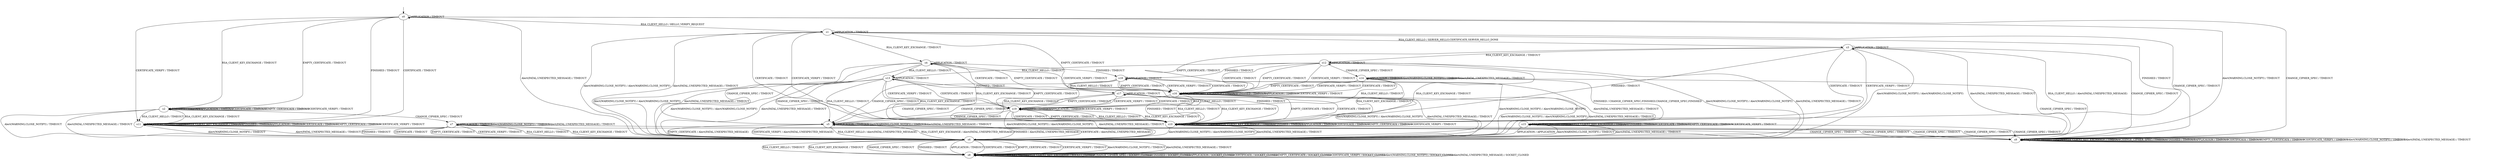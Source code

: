 digraph h6 {
s0 [label="s0"];
s1 [label="s1"];
s2 [label="s2"];
s6 [label="s6"];
s9 [label="s9"];
s11 [label="s11"];
s3 [label="s3"];
s4 [label="s4"];
s7 [label="s7"];
s8 [label="s8"];
s10 [label="s10"];
s16 [label="s16"];
s5 [label="s5"];
s12 [label="s12"];
s13 [label="s13"];
s18 [label="s18"];
s14 [label="s14"];
s17 [label="s17"];
s19 [label="s19"];
s15 [label="s15"];
s0 -> s1 [label="RSA_CLIENT_HELLO / HELLO_VERIFY_REQUEST"];
s0 -> s2 [label="RSA_CLIENT_KEY_EXCHANGE / TIMEOUT"];
s0 -> s9 [label="CHANGE_CIPHER_SPEC / TIMEOUT"];
s0 -> s11 [label="FINISHED / TIMEOUT"];
s0 -> s0 [label="APPLICATION / TIMEOUT"];
s0 -> s11 [label="CERTIFICATE / TIMEOUT"];
s0 -> s2 [label="EMPTY_CERTIFICATE / TIMEOUT"];
s0 -> s11 [label="CERTIFICATE_VERIFY / TIMEOUT"];
s0 -> s6 [label="Alert(WARNING,CLOSE_NOTIFY) / TIMEOUT"];
s0 -> s6 [label="Alert(FATAL,UNEXPECTED_MESSAGE) / TIMEOUT"];
s1 -> s3 [label="RSA_CLIENT_HELLO / SERVER_HELLO,CERTIFICATE,SERVER_HELLO_DONE"];
s1 -> s4 [label="RSA_CLIENT_KEY_EXCHANGE / TIMEOUT"];
s1 -> s9 [label="CHANGE_CIPHER_SPEC / TIMEOUT"];
s1 -> s10 [label="FINISHED / TIMEOUT"];
s1 -> s1 [label="APPLICATION / TIMEOUT"];
s1 -> s10 [label="CERTIFICATE / TIMEOUT"];
s1 -> s16 [label="EMPTY_CERTIFICATE / TIMEOUT"];
s1 -> s10 [label="CERTIFICATE_VERIFY / TIMEOUT"];
s1 -> s6 [label="Alert(WARNING,CLOSE_NOTIFY) / Alert(WARNING,CLOSE_NOTIFY)"];
s1 -> s6 [label="Alert(FATAL,UNEXPECTED_MESSAGE) / TIMEOUT"];
s2 -> s11 [label="RSA_CLIENT_HELLO / TIMEOUT"];
s2 -> s11 [label="RSA_CLIENT_KEY_EXCHANGE / TIMEOUT"];
s2 -> s7 [label="CHANGE_CIPHER_SPEC / TIMEOUT"];
s2 -> s2 [label="FINISHED / TIMEOUT"];
s2 -> s2 [label="APPLICATION / TIMEOUT"];
s2 -> s2 [label="CERTIFICATE / TIMEOUT"];
s2 -> s2 [label="EMPTY_CERTIFICATE / TIMEOUT"];
s2 -> s2 [label="CERTIFICATE_VERIFY / TIMEOUT"];
s2 -> s6 [label="Alert(WARNING,CLOSE_NOTIFY) / TIMEOUT"];
s2 -> s6 [label="Alert(FATAL,UNEXPECTED_MESSAGE) / TIMEOUT"];
s6 -> s8 [label="RSA_CLIENT_HELLO / TIMEOUT"];
s6 -> s8 [label="RSA_CLIENT_KEY_EXCHANGE / TIMEOUT"];
s6 -> s8 [label="CHANGE_CIPHER_SPEC / TIMEOUT"];
s6 -> s8 [label="FINISHED / TIMEOUT"];
s6 -> s8 [label="APPLICATION / TIMEOUT"];
s6 -> s8 [label="CERTIFICATE / TIMEOUT"];
s6 -> s8 [label="EMPTY_CERTIFICATE / TIMEOUT"];
s6 -> s8 [label="CERTIFICATE_VERIFY / TIMEOUT"];
s6 -> s8 [label="Alert(WARNING,CLOSE_NOTIFY) / TIMEOUT"];
s6 -> s8 [label="Alert(FATAL,UNEXPECTED_MESSAGE) / TIMEOUT"];
s9 -> s9 [label="RSA_CLIENT_HELLO / TIMEOUT"];
s9 -> s9 [label="RSA_CLIENT_KEY_EXCHANGE / TIMEOUT"];
s9 -> s9 [label="CHANGE_CIPHER_SPEC / TIMEOUT"];
s9 -> s9 [label="FINISHED / TIMEOUT"];
s9 -> s9 [label="APPLICATION / TIMEOUT"];
s9 -> s9 [label="CERTIFICATE / TIMEOUT"];
s9 -> s9 [label="EMPTY_CERTIFICATE / TIMEOUT"];
s9 -> s9 [label="CERTIFICATE_VERIFY / TIMEOUT"];
s9 -> s9 [label="Alert(WARNING,CLOSE_NOTIFY) / TIMEOUT"];
s9 -> s9 [label="Alert(FATAL,UNEXPECTED_MESSAGE) / TIMEOUT"];
s11 -> s11 [label="RSA_CLIENT_HELLO / TIMEOUT"];
s11 -> s11 [label="RSA_CLIENT_KEY_EXCHANGE / TIMEOUT"];
s11 -> s9 [label="CHANGE_CIPHER_SPEC / TIMEOUT"];
s11 -> s11 [label="FINISHED / TIMEOUT"];
s11 -> s11 [label="APPLICATION / TIMEOUT"];
s11 -> s11 [label="CERTIFICATE / TIMEOUT"];
s11 -> s11 [label="EMPTY_CERTIFICATE / TIMEOUT"];
s11 -> s11 [label="CERTIFICATE_VERIFY / TIMEOUT"];
s11 -> s6 [label="Alert(WARNING,CLOSE_NOTIFY) / TIMEOUT"];
s11 -> s6 [label="Alert(FATAL,UNEXPECTED_MESSAGE) / TIMEOUT"];
s3 -> s6 [label="RSA_CLIENT_HELLO / Alert(FATAL,UNEXPECTED_MESSAGE)"];
s3 -> s12 [label="RSA_CLIENT_KEY_EXCHANGE / TIMEOUT"];
s3 -> s9 [label="CHANGE_CIPHER_SPEC / TIMEOUT"];
s3 -> s10 [label="FINISHED / TIMEOUT"];
s3 -> s3 [label="APPLICATION / TIMEOUT"];
s3 -> s10 [label="CERTIFICATE / TIMEOUT"];
s3 -> s16 [label="EMPTY_CERTIFICATE / TIMEOUT"];
s3 -> s10 [label="CERTIFICATE_VERIFY / TIMEOUT"];
s3 -> s6 [label="Alert(WARNING,CLOSE_NOTIFY) / Alert(WARNING,CLOSE_NOTIFY)"];
s3 -> s6 [label="Alert(FATAL,UNEXPECTED_MESSAGE) / TIMEOUT"];
s4 -> s13 [label="RSA_CLIENT_HELLO / TIMEOUT"];
s4 -> s10 [label="RSA_CLIENT_KEY_EXCHANGE / TIMEOUT"];
s4 -> s5 [label="CHANGE_CIPHER_SPEC / TIMEOUT"];
s4 -> s18 [label="FINISHED / TIMEOUT"];
s4 -> s4 [label="APPLICATION / TIMEOUT"];
s4 -> s16 [label="CERTIFICATE / TIMEOUT"];
s4 -> s16 [label="EMPTY_CERTIFICATE / TIMEOUT"];
s4 -> s16 [label="CERTIFICATE_VERIFY / TIMEOUT"];
s4 -> s6 [label="Alert(WARNING,CLOSE_NOTIFY) / Alert(WARNING,CLOSE_NOTIFY)"];
s4 -> s6 [label="Alert(FATAL,UNEXPECTED_MESSAGE) / TIMEOUT"];
s7 -> s6 [label="RSA_CLIENT_HELLO / TIMEOUT"];
s7 -> s6 [label="RSA_CLIENT_KEY_EXCHANGE / TIMEOUT"];
s7 -> s9 [label="CHANGE_CIPHER_SPEC / TIMEOUT"];
s7 -> s6 [label="FINISHED / TIMEOUT"];
s7 -> s7 [label="APPLICATION / TIMEOUT"];
s7 -> s6 [label="CERTIFICATE / TIMEOUT"];
s7 -> s6 [label="EMPTY_CERTIFICATE / TIMEOUT"];
s7 -> s6 [label="CERTIFICATE_VERIFY / TIMEOUT"];
s7 -> s7 [label="Alert(WARNING,CLOSE_NOTIFY) / TIMEOUT"];
s7 -> s7 [label="Alert(FATAL,UNEXPECTED_MESSAGE) / TIMEOUT"];
s8 -> s8 [label="RSA_CLIENT_HELLO / SOCKET_CLOSED"];
s8 -> s8 [label="RSA_CLIENT_KEY_EXCHANGE / SOCKET_CLOSED"];
s8 -> s8 [label="CHANGE_CIPHER_SPEC / SOCKET_CLOSED"];
s8 -> s8 [label="FINISHED / SOCKET_CLOSED"];
s8 -> s8 [label="APPLICATION / SOCKET_CLOSED"];
s8 -> s8 [label="CERTIFICATE / SOCKET_CLOSED"];
s8 -> s8 [label="EMPTY_CERTIFICATE / SOCKET_CLOSED"];
s8 -> s8 [label="CERTIFICATE_VERIFY / SOCKET_CLOSED"];
s8 -> s8 [label="Alert(WARNING,CLOSE_NOTIFY) / SOCKET_CLOSED"];
s8 -> s8 [label="Alert(FATAL,UNEXPECTED_MESSAGE) / SOCKET_CLOSED"];
s10 -> s10 [label="RSA_CLIENT_HELLO / TIMEOUT"];
s10 -> s10 [label="RSA_CLIENT_KEY_EXCHANGE / TIMEOUT"];
s10 -> s9 [label="CHANGE_CIPHER_SPEC / TIMEOUT"];
s10 -> s10 [label="FINISHED / TIMEOUT"];
s10 -> s10 [label="APPLICATION / TIMEOUT"];
s10 -> s10 [label="CERTIFICATE / TIMEOUT"];
s10 -> s10 [label="EMPTY_CERTIFICATE / TIMEOUT"];
s10 -> s10 [label="CERTIFICATE_VERIFY / TIMEOUT"];
s10 -> s6 [label="Alert(WARNING,CLOSE_NOTIFY) / Alert(WARNING,CLOSE_NOTIFY)"];
s10 -> s6 [label="Alert(FATAL,UNEXPECTED_MESSAGE) / TIMEOUT"];
s16 -> s19 [label="RSA_CLIENT_HELLO / TIMEOUT"];
s16 -> s16 [label="RSA_CLIENT_KEY_EXCHANGE / TIMEOUT"];
s16 -> s5 [label="CHANGE_CIPHER_SPEC / TIMEOUT"];
s16 -> s16 [label="FINISHED / TIMEOUT"];
s16 -> s16 [label="APPLICATION / TIMEOUT"];
s16 -> s10 [label="CERTIFICATE / TIMEOUT"];
s16 -> s10 [label="EMPTY_CERTIFICATE / TIMEOUT"];
s16 -> s16 [label="CERTIFICATE_VERIFY / TIMEOUT"];
s16 -> s6 [label="Alert(WARNING,CLOSE_NOTIFY) / Alert(WARNING,CLOSE_NOTIFY)"];
s16 -> s6 [label="Alert(FATAL,UNEXPECTED_MESSAGE) / TIMEOUT"];
s5 -> s6 [label="RSA_CLIENT_HELLO / Alert(FATAL,UNEXPECTED_MESSAGE)"];
s5 -> s6 [label="RSA_CLIENT_KEY_EXCHANGE / Alert(FATAL,UNEXPECTED_MESSAGE)"];
s5 -> s9 [label="CHANGE_CIPHER_SPEC / TIMEOUT"];
s5 -> s6 [label="FINISHED / Alert(FATAL,UNEXPECTED_MESSAGE)"];
s5 -> s5 [label="APPLICATION / TIMEOUT"];
s5 -> s6 [label="CERTIFICATE / Alert(FATAL,UNEXPECTED_MESSAGE)"];
s5 -> s6 [label="EMPTY_CERTIFICATE / Alert(FATAL,UNEXPECTED_MESSAGE)"];
s5 -> s6 [label="CERTIFICATE_VERIFY / Alert(FATAL,UNEXPECTED_MESSAGE)"];
s5 -> s5 [label="Alert(WARNING,CLOSE_NOTIFY) / TIMEOUT"];
s5 -> s5 [label="Alert(FATAL,UNEXPECTED_MESSAGE) / TIMEOUT"];
s12 -> s13 [label="RSA_CLIENT_HELLO / TIMEOUT"];
s12 -> s10 [label="RSA_CLIENT_KEY_EXCHANGE / TIMEOUT"];
s12 -> s14 [label="CHANGE_CIPHER_SPEC / TIMEOUT"];
s12 -> s18 [label="FINISHED / TIMEOUT"];
s12 -> s12 [label="APPLICATION / TIMEOUT"];
s12 -> s16 [label="CERTIFICATE / TIMEOUT"];
s12 -> s16 [label="EMPTY_CERTIFICATE / TIMEOUT"];
s12 -> s16 [label="CERTIFICATE_VERIFY / TIMEOUT"];
s12 -> s6 [label="Alert(WARNING,CLOSE_NOTIFY) / Alert(WARNING,CLOSE_NOTIFY)"];
s12 -> s6 [label="Alert(FATAL,UNEXPECTED_MESSAGE) / TIMEOUT"];
s13 -> s10 [label="RSA_CLIENT_HELLO / TIMEOUT"];
s13 -> s10 [label="RSA_CLIENT_KEY_EXCHANGE / TIMEOUT"];
s13 -> s5 [label="CHANGE_CIPHER_SPEC / TIMEOUT"];
s13 -> s17 [label="FINISHED / TIMEOUT"];
s13 -> s13 [label="APPLICATION / TIMEOUT"];
s13 -> s19 [label="CERTIFICATE / TIMEOUT"];
s13 -> s19 [label="EMPTY_CERTIFICATE / TIMEOUT"];
s13 -> s19 [label="CERTIFICATE_VERIFY / TIMEOUT"];
s13 -> s6 [label="Alert(WARNING,CLOSE_NOTIFY) / Alert(WARNING,CLOSE_NOTIFY)"];
s13 -> s6 [label="Alert(FATAL,UNEXPECTED_MESSAGE) / TIMEOUT"];
s18 -> s17 [label="RSA_CLIENT_HELLO / TIMEOUT"];
s18 -> s10 [label="RSA_CLIENT_KEY_EXCHANGE / TIMEOUT"];
s18 -> s5 [label="CHANGE_CIPHER_SPEC / TIMEOUT"];
s18 -> s10 [label="FINISHED / TIMEOUT"];
s18 -> s18 [label="APPLICATION / TIMEOUT"];
s18 -> s16 [label="CERTIFICATE / TIMEOUT"];
s18 -> s16 [label="EMPTY_CERTIFICATE / TIMEOUT"];
s18 -> s16 [label="CERTIFICATE_VERIFY / TIMEOUT"];
s18 -> s6 [label="Alert(WARNING,CLOSE_NOTIFY) / Alert(WARNING,CLOSE_NOTIFY)"];
s18 -> s6 [label="Alert(FATAL,UNEXPECTED_MESSAGE) / TIMEOUT"];
s14 -> s19 [label="RSA_CLIENT_HELLO / TIMEOUT"];
s14 -> s10 [label="RSA_CLIENT_KEY_EXCHANGE / TIMEOUT"];
s14 -> s9 [label="CHANGE_CIPHER_SPEC / TIMEOUT"];
s14 -> s15 [label="FINISHED / CHANGE_CIPHER_SPEC,FINISHED,CHANGE_CIPHER_SPEC,FINISHED"];
s14 -> s14 [label="APPLICATION / TIMEOUT"];
s14 -> s16 [label="CERTIFICATE / TIMEOUT"];
s14 -> s16 [label="EMPTY_CERTIFICATE / TIMEOUT"];
s14 -> s16 [label="CERTIFICATE_VERIFY / TIMEOUT"];
s14 -> s14 [label="Alert(WARNING,CLOSE_NOTIFY) / TIMEOUT"];
s14 -> s14 [label="Alert(FATAL,UNEXPECTED_MESSAGE) / TIMEOUT"];
s17 -> s10 [label="RSA_CLIENT_HELLO / TIMEOUT"];
s17 -> s10 [label="RSA_CLIENT_KEY_EXCHANGE / TIMEOUT"];
s17 -> s5 [label="CHANGE_CIPHER_SPEC / TIMEOUT"];
s17 -> s10 [label="FINISHED / TIMEOUT"];
s17 -> s17 [label="APPLICATION / TIMEOUT"];
s17 -> s19 [label="CERTIFICATE / TIMEOUT"];
s17 -> s19 [label="EMPTY_CERTIFICATE / TIMEOUT"];
s17 -> s19 [label="CERTIFICATE_VERIFY / TIMEOUT"];
s17 -> s6 [label="Alert(WARNING,CLOSE_NOTIFY) / Alert(WARNING,CLOSE_NOTIFY)"];
s17 -> s6 [label="Alert(FATAL,UNEXPECTED_MESSAGE) / TIMEOUT"];
s19 -> s10 [label="RSA_CLIENT_HELLO / TIMEOUT"];
s19 -> s10 [label="RSA_CLIENT_KEY_EXCHANGE / TIMEOUT"];
s19 -> s5 [label="CHANGE_CIPHER_SPEC / TIMEOUT"];
s19 -> s19 [label="FINISHED / TIMEOUT"];
s19 -> s19 [label="APPLICATION / TIMEOUT"];
s19 -> s10 [label="CERTIFICATE / TIMEOUT"];
s19 -> s10 [label="EMPTY_CERTIFICATE / TIMEOUT"];
s19 -> s19 [label="CERTIFICATE_VERIFY / TIMEOUT"];
s19 -> s6 [label="Alert(WARNING,CLOSE_NOTIFY) / Alert(WARNING,CLOSE_NOTIFY)"];
s19 -> s6 [label="Alert(FATAL,UNEXPECTED_MESSAGE) / TIMEOUT"];
s15 -> s15 [label="RSA_CLIENT_HELLO / TIMEOUT"];
s15 -> s15 [label="RSA_CLIENT_KEY_EXCHANGE / TIMEOUT"];
s15 -> s9 [label="CHANGE_CIPHER_SPEC / TIMEOUT"];
s15 -> s15 [label="FINISHED / TIMEOUT"];
s15 -> s6 [label="APPLICATION / APPLICATION"];
s15 -> s15 [label="CERTIFICATE / TIMEOUT"];
s15 -> s15 [label="EMPTY_CERTIFICATE / TIMEOUT"];
s15 -> s15 [label="CERTIFICATE_VERIFY / TIMEOUT"];
s15 -> s6 [label="Alert(WARNING,CLOSE_NOTIFY) / TIMEOUT"];
s15 -> s6 [label="Alert(FATAL,UNEXPECTED_MESSAGE) / TIMEOUT"];
__start0 [shape=none, label=""];
__start0 -> s0 [label=""];
}
